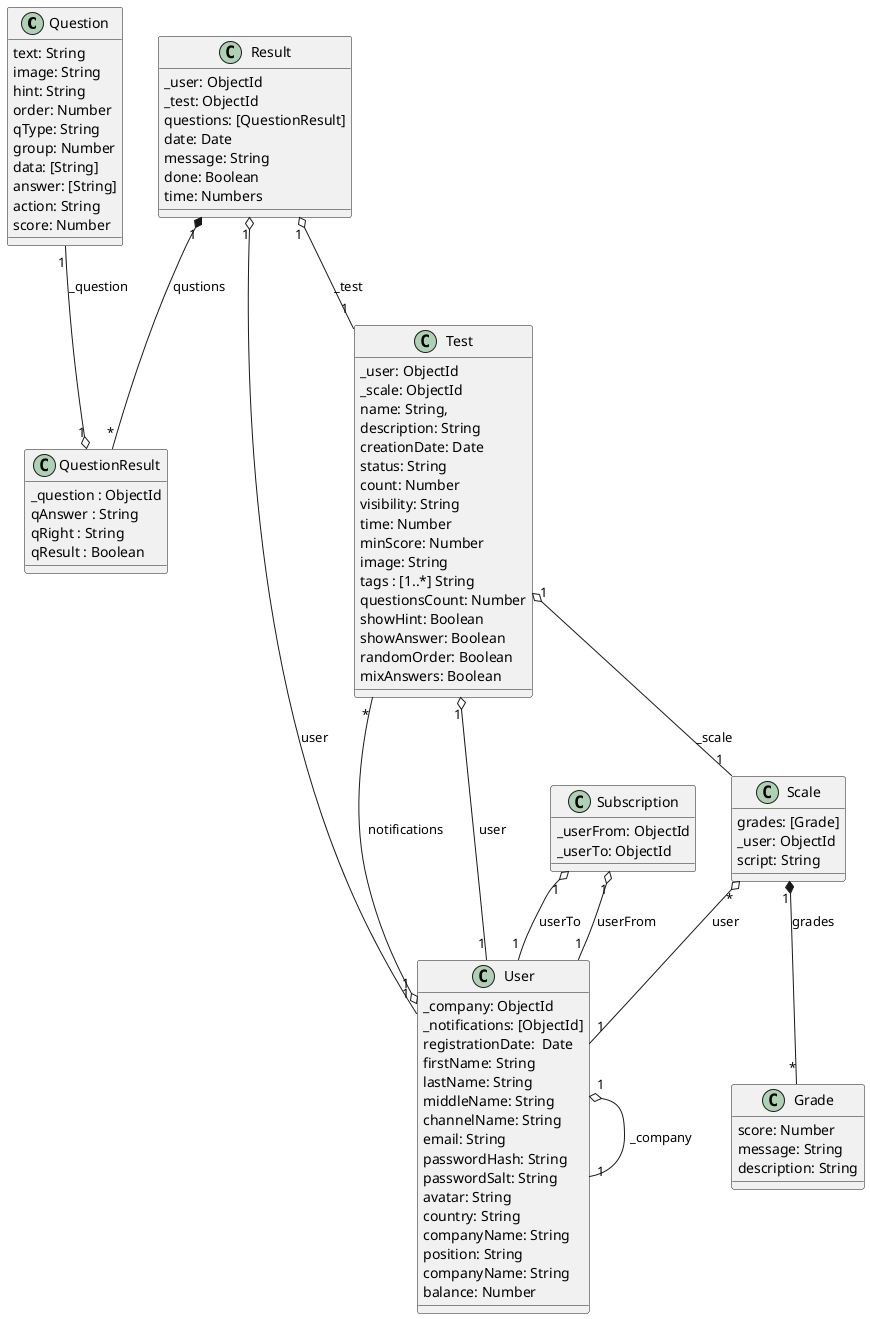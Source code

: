 @startuml

Question "1" --o "1" QuestionResult : _question

Result "1" *-- "*" QuestionResult : qustions
Result "1" o-- "1" Test : _test
Result "1" o-- "1" User : user

Scale "*" o-- "1" User : user
Scale "1" *-- "*" Grade : grades

Subscription "1" o-- "1" User : userFrom
Subscription "1" o-- "1" User : userTo

User "1" o-- "*" Test : notifications
User "1" o-- "1" User : _company

Test "1" o-- "1" Scale : _scale
Test "1" o-- "1" User : user

class Test {
    _user: ObjectId
    _scale: ObjectId
	name: String,
	description: String
	creationDate: Date
	status: String
	count: Number
	visibility: String
	time: Number
	minScore: Number
	image: String
	tags : [1..*] String
	questionsCount: Number
	showHint: Boolean
	showAnswer: Boolean
	randomOrder: Boolean
	mixAnswers: Boolean
}

class Question {
	text: String
	image: String
	hint: String
	order: Number
	qType: String
	group: Number
	data: [String]
	answer: [String]
	action: String
	score: Number
}

class QuestionResult {
	_question : ObjectId
	qAnswer : String
	qRight : String
	qResult : Boolean
}


class Result {
    _user: ObjectId
    _test: ObjectId
    questions: [QuestionResult]
	date: Date
	message: String
	done: Boolean
	time: Numbers
}

class Subscription {
    _userFrom: ObjectId
    _userTo: ObjectId
}

class Grade {
	score: Number
	message: String
	description: String
}

class Scale {
    grades: [Grade]
    _user: ObjectId
	script: String
}

class User {
    _company: ObjectId
    _notifications: [ObjectId]
	registrationDate:  Date
	firstName: String
	lastName: String
	middleName: String
	channelName: String
	email: String
	passwordHash: String
	passwordSalt: String
	avatar: String
	country: String
	companyName: String
	position: String
	companyName: String
	balance: Number
}

@enduml

